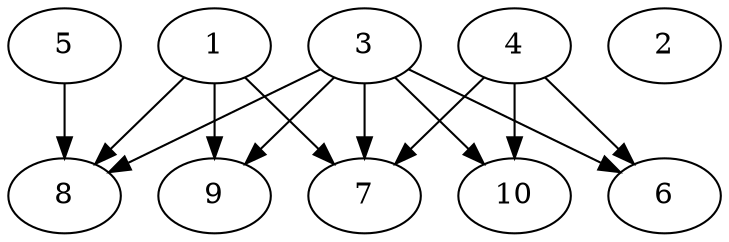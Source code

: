 // DAG automatically generated by daggen at Thu Oct  3 13:58:05 2019
// ./daggen --dot -n 10 --ccr 0.4 --fat 0.7 --regular 0.9 --density 0.6 --mindata 5242880 --maxdata 52428800 
digraph G {
  1 [size="85952000", alpha="0.16", expect_size="34380800"] 
  1 -> 7 [size ="34380800"]
  1 -> 8 [size ="34380800"]
  1 -> 9 [size ="34380800"]
  2 [size="63897600", alpha="0.13", expect_size="25559040"] 
  3 [size="118748160", alpha="0.08", expect_size="47499264"] 
  3 -> 6 [size ="47499264"]
  3 -> 7 [size ="47499264"]
  3 -> 8 [size ="47499264"]
  3 -> 9 [size ="47499264"]
  3 -> 10 [size ="47499264"]
  4 [size="109568000", alpha="0.10", expect_size="43827200"] 
  4 -> 6 [size ="43827200"]
  4 -> 7 [size ="43827200"]
  4 -> 10 [size ="43827200"]
  5 [size="129146880", alpha="0.17", expect_size="51658752"] 
  5 -> 8 [size ="51658752"]
  6 [size="87157760", alpha="0.18", expect_size="34863104"] 
  7 [size="103966720", alpha="0.14", expect_size="41586688"] 
  8 [size="24519680", alpha="0.18", expect_size="9807872"] 
  9 [size="123097600", alpha="0.01", expect_size="49239040"] 
  10 [size="99535360", alpha="0.18", expect_size="39814144"] 
}
